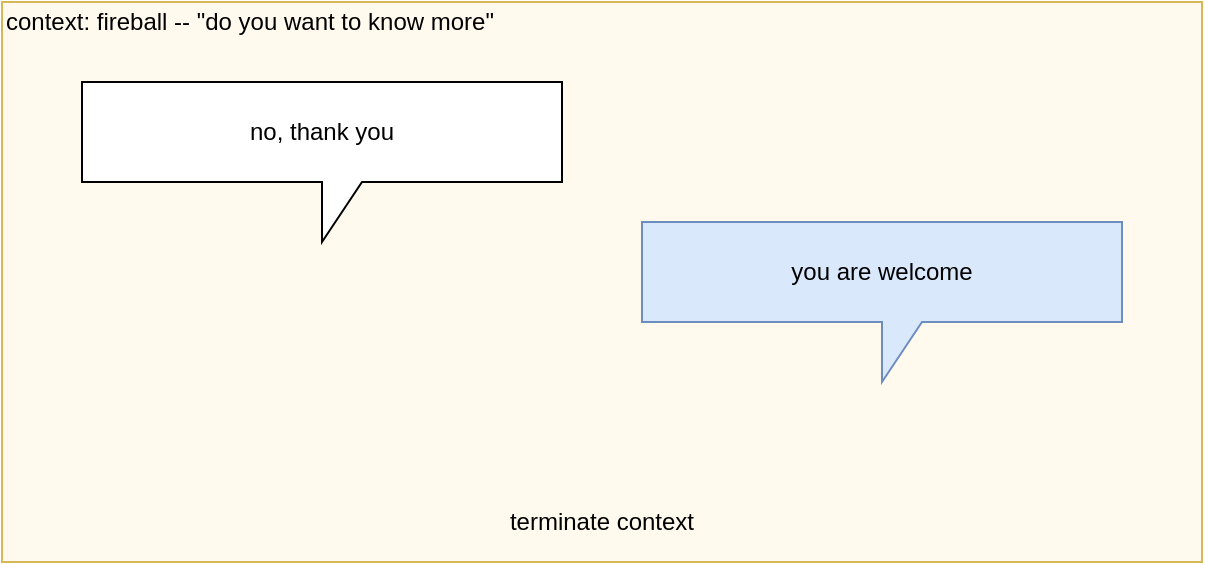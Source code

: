 <mxfile version="14.1.8" type="device"><diagram id="ahUZG6pYxQTYNia0-5g8" name="Seite-1"><mxGraphModel dx="1086" dy="806" grid="1" gridSize="10" guides="1" tooltips="1" connect="1" arrows="1" fold="1" page="1" pageScale="1" pageWidth="827" pageHeight="1169" math="0" shadow="0"><root><mxCell id="0"/><mxCell id="1" parent="0"/><mxCell id="uweCZGFqO19_a57ld_ml-1" value="" style="rounded=0;whiteSpace=wrap;html=1;strokeColor=#d6b656;fillColor=#FFFAED;" parent="1" vertex="1"><mxGeometry x="80" y="80" width="600" height="280" as="geometry"/></mxCell><mxCell id="uweCZGFqO19_a57ld_ml-2" value="no, thank you" style="shape=callout;whiteSpace=wrap;html=1;perimeter=calloutPerimeter;" parent="1" vertex="1"><mxGeometry x="120" y="120" width="240" height="80" as="geometry"/></mxCell><mxCell id="uweCZGFqO19_a57ld_ml-3" value="&lt;span&gt;you are welcome&lt;br&gt;&lt;/span&gt;" style="shape=callout;whiteSpace=wrap;html=1;perimeter=calloutPerimeter;fillColor=#dae8fc;strokeColor=#6c8ebf;" parent="1" vertex="1"><mxGeometry x="400" y="190" width="240" height="80" as="geometry"/></mxCell><mxCell id="uweCZGFqO19_a57ld_ml-5" value="context: fireball -- &quot;do you want to know more&quot;" style="text;html=1;strokeColor=none;fillColor=none;align=left;verticalAlign=middle;whiteSpace=wrap;rounded=0;" parent="1" vertex="1"><mxGeometry x="80" y="80" width="260" height="20" as="geometry"/></mxCell><mxCell id="rYZuySEFM2Kh3QR_fbP9-1" value="terminate context" style="text;html=1;strokeColor=none;fillColor=none;align=center;verticalAlign=middle;whiteSpace=wrap;rounded=0;" vertex="1" parent="1"><mxGeometry x="250" y="330" width="260" height="20" as="geometry"/></mxCell></root></mxGraphModel></diagram></mxfile>